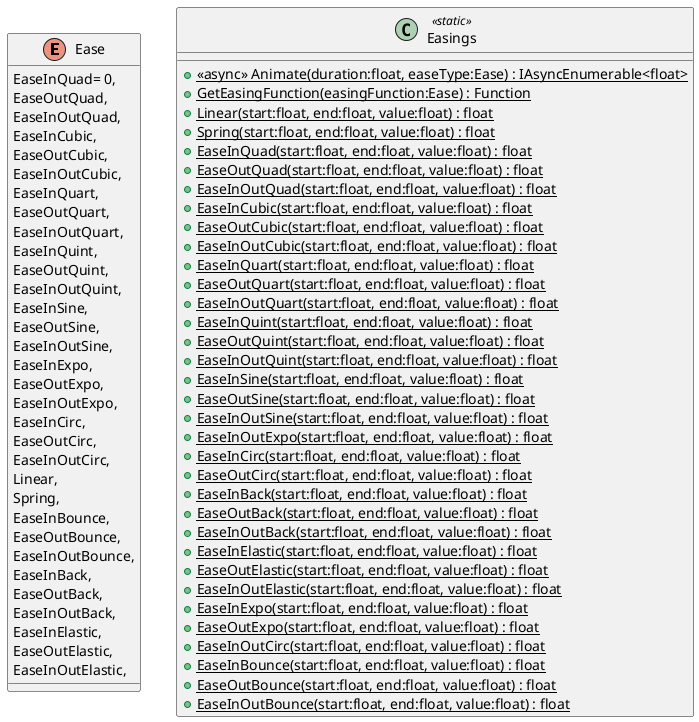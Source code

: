 @startuml
enum Ease {
    EaseInQuad= 0,
    EaseOutQuad,
    EaseInOutQuad,
    EaseInCubic,
    EaseOutCubic,
    EaseInOutCubic,
    EaseInQuart,
    EaseOutQuart,
    EaseInOutQuart,
    EaseInQuint,
    EaseOutQuint,
    EaseInOutQuint,
    EaseInSine,
    EaseOutSine,
    EaseInOutSine,
    EaseInExpo,
    EaseOutExpo,
    EaseInOutExpo,
    EaseInCirc,
    EaseOutCirc,
    EaseInOutCirc,
    Linear,
    Spring,
    EaseInBounce,
    EaseOutBounce,
    EaseInOutBounce,
    EaseInBack,
    EaseOutBack,
    EaseInOutBack,
    EaseInElastic,
    EaseOutElastic,
    EaseInOutElastic,
}
class Easings <<static>> {
    + {static} <<async>> Animate(duration:float, easeType:Ease) : IAsyncEnumerable<float>
    + {static} GetEasingFunction(easingFunction:Ease) : Function
    + {static} Linear(start:float, end:float, value:float) : float
    + {static} Spring(start:float, end:float, value:float) : float
    + {static} EaseInQuad(start:float, end:float, value:float) : float
    + {static} EaseOutQuad(start:float, end:float, value:float) : float
    + {static} EaseInOutQuad(start:float, end:float, value:float) : float
    + {static} EaseInCubic(start:float, end:float, value:float) : float
    + {static} EaseOutCubic(start:float, end:float, value:float) : float
    + {static} EaseInOutCubic(start:float, end:float, value:float) : float
    + {static} EaseInQuart(start:float, end:float, value:float) : float
    + {static} EaseOutQuart(start:float, end:float, value:float) : float
    + {static} EaseInOutQuart(start:float, end:float, value:float) : float
    + {static} EaseInQuint(start:float, end:float, value:float) : float
    + {static} EaseOutQuint(start:float, end:float, value:float) : float
    + {static} EaseInOutQuint(start:float, end:float, value:float) : float
    + {static} EaseInSine(start:float, end:float, value:float) : float
    + {static} EaseOutSine(start:float, end:float, value:float) : float
    + {static} EaseInOutSine(start:float, end:float, value:float) : float
    + {static} EaseInOutExpo(start:float, end:float, value:float) : float
    + {static} EaseInCirc(start:float, end:float, value:float) : float
    + {static} EaseOutCirc(start:float, end:float, value:float) : float
    + {static} EaseInBack(start:float, end:float, value:float) : float
    + {static} EaseOutBack(start:float, end:float, value:float) : float
    + {static} EaseInOutBack(start:float, end:float, value:float) : float
    + {static} EaseInElastic(start:float, end:float, value:float) : float
    + {static} EaseOutElastic(start:float, end:float, value:float) : float
    + {static} EaseInOutElastic(start:float, end:float, value:float) : float
    + {static} EaseInExpo(start:float, end:float, value:float) : float
    + {static} EaseOutExpo(start:float, end:float, value:float) : float
    + {static} EaseInOutCirc(start:float, end:float, value:float) : float
    + {static} EaseInBounce(start:float, end:float, value:float) : float
    + {static} EaseOutBounce(start:float, end:float, value:float) : float
    + {static} EaseInOutBounce(start:float, end:float, value:float) : float
}
@enduml
